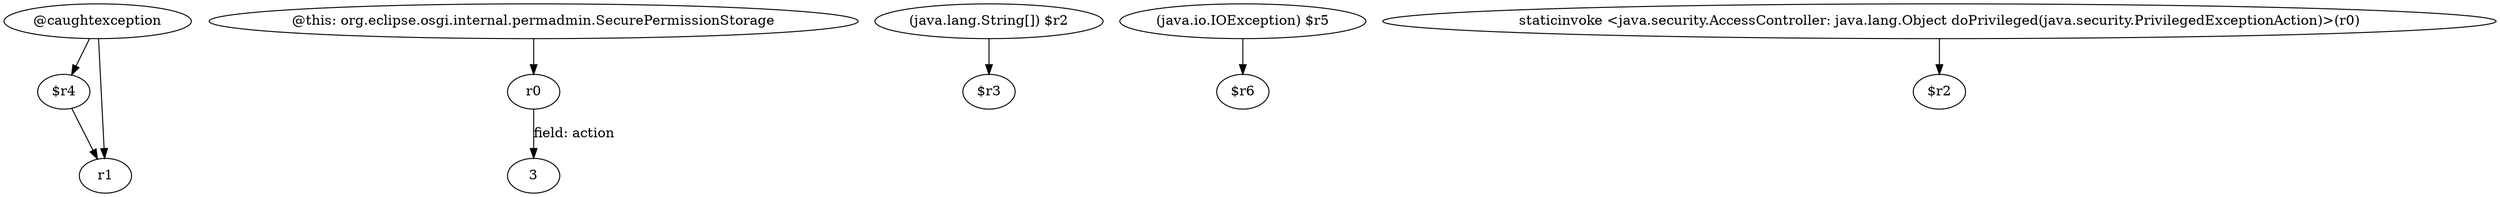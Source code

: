 digraph g {
0[label="$r4"]
1[label="r1"]
0->1[label=""]
2[label="r0"]
3[label="3"]
2->3[label="field: action"]
4[label="(java.lang.String[]) $r2"]
5[label="$r3"]
4->5[label=""]
6[label="@this: org.eclipse.osgi.internal.permadmin.SecurePermissionStorage"]
6->2[label=""]
7[label="@caughtexception"]
7->0[label=""]
8[label="(java.io.IOException) $r5"]
9[label="$r6"]
8->9[label=""]
10[label="staticinvoke <java.security.AccessController: java.lang.Object doPrivileged(java.security.PrivilegedExceptionAction)>(r0)"]
11[label="$r2"]
10->11[label=""]
7->1[label=""]
}
